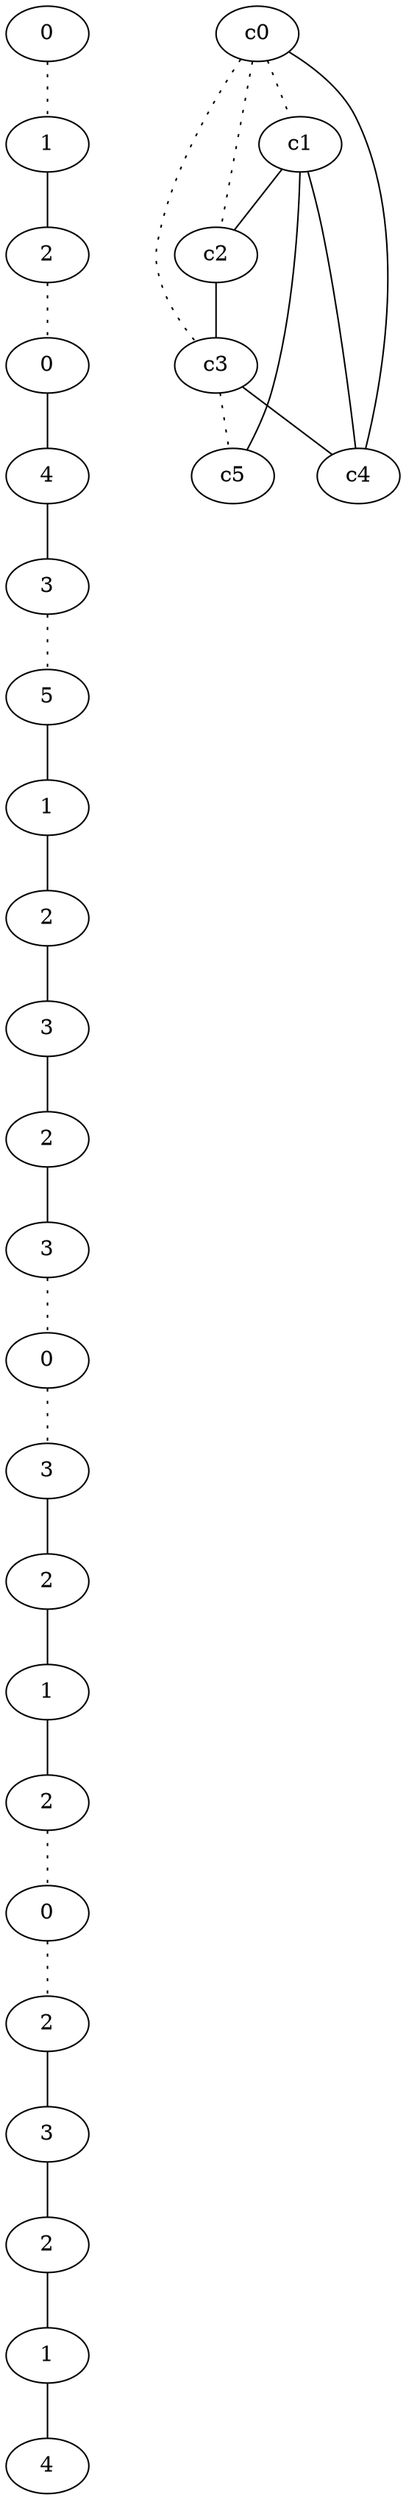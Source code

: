 graph {
a0[label=0];
a1[label=1];
a2[label=2];
a3[label=0];
a4[label=4];
a5[label=3];
a6[label=5];
a7[label=1];
a8[label=2];
a9[label=3];
a10[label=2];
a11[label=3];
a12[label=0];
a13[label=3];
a14[label=2];
a15[label=1];
a16[label=2];
a17[label=0];
a18[label=2];
a19[label=3];
a20[label=2];
a21[label=1];
a22[label=4];
a0 -- a1 [style=dotted];
a1 -- a2;
a2 -- a3 [style=dotted];
a3 -- a4;
a4 -- a5;
a5 -- a6 [style=dotted];
a6 -- a7;
a7 -- a8;
a8 -- a9;
a9 -- a10;
a10 -- a11;
a11 -- a12 [style=dotted];
a12 -- a13 [style=dotted];
a13 -- a14;
a14 -- a15;
a15 -- a16;
a16 -- a17 [style=dotted];
a17 -- a18 [style=dotted];
a18 -- a19;
a19 -- a20;
a20 -- a21;
a21 -- a22;
c0 -- c1 [style=dotted];
c0 -- c2 [style=dotted];
c0 -- c3 [style=dotted];
c0 -- c4;
c1 -- c2;
c1 -- c4;
c1 -- c5;
c2 -- c3;
c3 -- c4;
c3 -- c5 [style=dotted];
}
